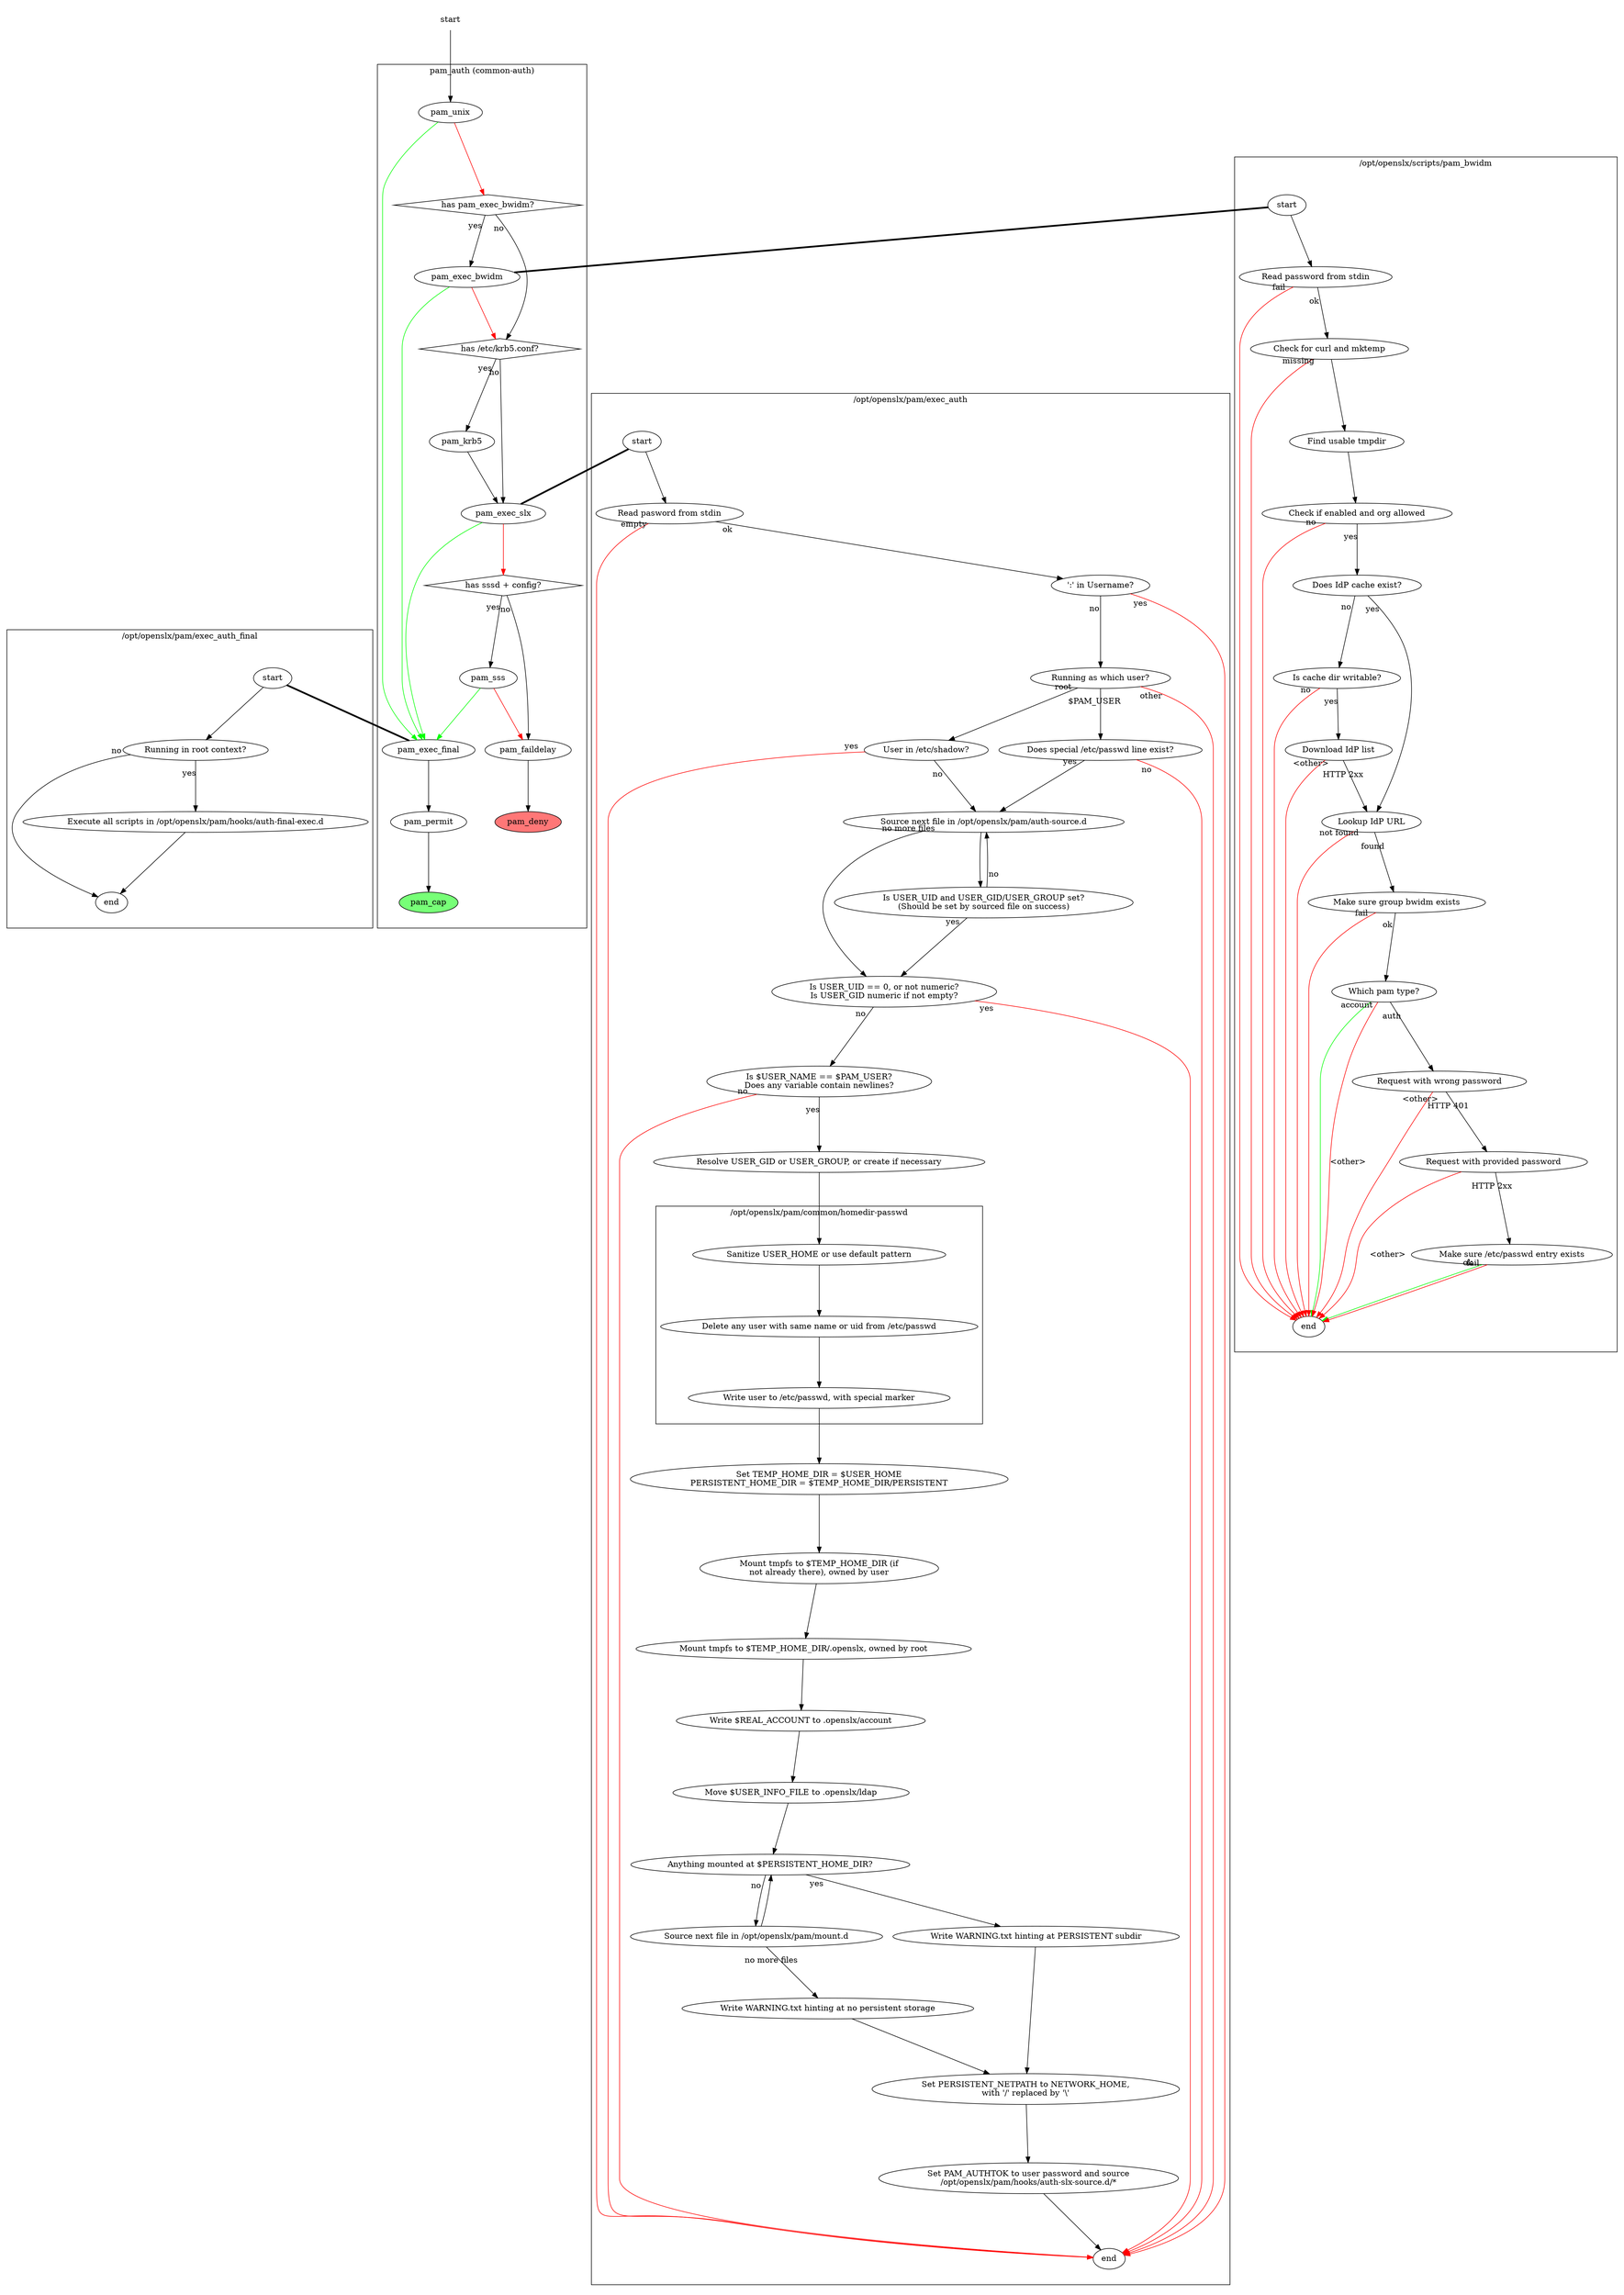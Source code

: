 digraph {
	ratio = 1.4137931034482; // For printing on A paper size
	edge [labeldistance=2.5];
	subgraph cluster_pam {
		label = "pam_auth (common-auth)";

		has_pam_exec_bwidm [label="has pam_exec_bwidm?", shape="diamond"];
		has_krb5 [label="has /etc/krb5.conf?", shape="diamond"];
		has_sssd [label="has sssd + config?", shape="diamond"];

		pam_deny [style=filled, fillcolor="#ff7777"];
		pam_cap [style=filled, fillcolor="#77ff77"];

		pam_unix -> pam_exec_final [color="green"];
		pam_unix -> has_pam_exec_bwidm [color=red];
		has_pam_exec_bwidm -> pam_exec_bwidm [taillabel="yes"];
		has_pam_exec_bwidm -> has_krb5 [taillabel="no"];

		pam_exec_bwidm -> pam_exec_final [color="green"];
		pam_exec_bwidm -> has_krb5 [color=red];

		has_krb5 -> pam_krb5 [taillabel="yes"];
		has_krb5 -> pam_exec_slx [taillabel="no"];

		pam_krb5 -> pam_exec_slx;

		pam_exec_slx -> pam_exec_final [color="green"];
		pam_exec_slx -> has_sssd [color=red];

		has_sssd -> pam_sss [taillabel="yes"];
		has_sssd -> pam_faildelay [taillabel="no"];

		pam_sss -> pam_exec_final [color="green"];
		pam_sss -> pam_faildelay [color=red];

		pam_faildelay -> pam_deny;

		pam_exec_final -> pam_permit;

		pam_permit -> pam_cap;
	}

	subgraph cluster_pam_exec_slx {
		label = "/opt/openslx/pam/exec_auth";
		exec_slx_start [label="start"];
		exec_slx_end [label="end"];

		exec_slx_stdinpw [label="Read pasword from stdin"];
		exec_slx_colon [label="':' in Username?"];
		exec_slx_check_user [label="Running as which user?"];
		exec_slx_shadow [label="User in /etc/shadow?"];
		exec_slx_etc_passwd [label="Does special /etc/passwd line exist?"];
		exec_slx_source_auth [label="Source next file in /opt/openslx/pam/auth-source.d"];
		exec_slx_check_auth_vars [label="Is USER_UID and USER_GID/USER_GROUP set?\n(Should be set by sourced file on success)"];
		exec_slx_check_uid [label="Is USER_UID == 0, or not numeric?\nIs USER_GID numeric if not empty?"];
		exec_slx_check_caps [label="Is $USER_NAME == $PAM_USER?\nDoes any variable contain newlines?"];
		exec_slx_group [label="Resolve USER_GID or USER_GROUP, or create if necessary"];
		exec_slx_tmphome [label="Set TEMP_HOME_DIR = $USER_HOME\nPERSISTENT_HOME_DIR = $TEMP_HOME_DIR/PERSISTENT"];
		exec_slx_tmphome2 [label="Mount tmpfs to $TEMP_HOME_DIR (if\nnot already there), owned by user"];
		exec_slx_tmphome3 [label="Mount tmpfs to $TEMP_HOME_DIR/.openslx, owned by root"];
		exec_slx_tmphome4 [label="Write $REAL_ACCOUNT to .openslx/account"];
		exec_slx_tmphome5 [label="Move $USER_INFO_FILE to .openslx/ldap"];
		exec_slx_nethome_ok [label="Anything mounted at $PERSISTENT_HOME_DIR?"];
		exec_slx_nethome [label="Source next file in /opt/openslx/pam/mount.d"];
		exec_slx_note_persistent [label="Write WARNING.txt hinting at PERSISTENT subdir"];
		exec_slx_note_usb [label="Write WARNING.txt hinting at no persistent storage"];
		exec_slx_set_netpath [label="Set PERSISTENT_NETPATH to NETWORK_HOME,\nwith '/' replaced by '\\'"];
		exec_slx_source_hook [label="Set PAM_AUTHTOK to user password and source\n/opt/openslx/pam/hooks/auth-slx-source.d/*"];

		subgraph cluster_homedir {
			label = "/opt/openslx/pam/common/homedir-passwd";
			exec_slx_home [label="Sanitize USER_HOME or use default pattern"];
			exec_slx_prune_passwd [label="Delete any user with same name or uid from /etc/passwd"];
			exec_slx_write_passwd [label="Write user to /etc/passwd, with special marker"];

			exec_slx_home -> exec_slx_prune_passwd -> exec_slx_write_passwd;
		}

		exec_slx_start -> exec_slx_stdinpw;

		exec_slx_stdinpw -> exec_slx_colon [taillabel="ok"];
		exec_slx_stdinpw -> exec_slx_end [taillabel="empty",color=red];

		exec_slx_colon -> exec_slx_check_user [taillabel="no"];
		exec_slx_colon -> exec_slx_end [taillabel="yes",color=red];

		exec_slx_check_user -> exec_slx_etc_passwd [taillabel="$PAM_USER"];
		exec_slx_check_user -> exec_slx_shadow [taillabel="root"];
		exec_slx_check_user -> exec_slx_end [taillabel="other",color=red];

		exec_slx_etc_passwd -> exec_slx_source_auth [taillabel="yes"];
		exec_slx_etc_passwd -> exec_slx_end [taillabel="no",color=red];

		exec_slx_shadow -> exec_slx_source_auth [taillabel="no"];
		exec_slx_shadow -> exec_slx_end [taillabel="yes",color=red];

		exec_slx_source_auth -> exec_slx_check_auth_vars;
		exec_slx_source_auth -> exec_slx_check_uid [taillabel="no more files"];

		exec_slx_check_auth_vars -> exec_slx_source_auth [taillabel="no"];
		exec_slx_check_auth_vars -> exec_slx_check_uid [taillabel="yes"];

		exec_slx_check_uid -> exec_slx_check_caps [taillabel="no"];
		exec_slx_check_uid -> exec_slx_end [taillabel="yes",color=red];

		exec_slx_check_caps -> exec_slx_group [taillabel="yes"];
		exec_slx_check_caps -> exec_slx_end [taillabel="no",color=red];

		exec_slx_group -> exec_slx_home;
		exec_slx_write_passwd -> exec_slx_tmphome -> exec_slx_tmphome2 -> exec_slx_tmphome3 -> exec_slx_tmphome4 -> exec_slx_tmphome5;
		exec_slx_tmphome5 -> exec_slx_nethome_ok;

		exec_slx_nethome_ok -> exec_slx_note_persistent [taillabel="yes"];
		exec_slx_nethome_ok -> exec_slx_nethome [taillabel="no"];

		exec_slx_nethome -> exec_slx_nethome_ok;
		exec_slx_nethome -> exec_slx_note_usb [taillabel="no more files"];

		exec_slx_note_usb -> exec_slx_set_netpath;
		exec_slx_note_persistent -> exec_slx_set_netpath;

		exec_slx_set_netpath -> exec_slx_source_hook;

		exec_slx_source_hook -> exec_slx_end;
	}

	subgraph cluster_pam_exec_final {
		label = "/opt/openslx/pam/exec_auth_final";
		exec_final_start [label="start"];
		exec_final_end [label="end"];
		exec_final_user [label="Running in root context?"];
		exec_final_d [label="Execute all scripts in /opt/openslx/pam/hooks/auth-final-exec.d"];
		exec_final_start -> exec_final_user;
		exec_final_user -> exec_final_d [taillabel="yes"];
		exec_final_user -> exec_final_end [taillabel="no"];
		exec_final_d -> exec_final_end;
	}

	subgraph cluster_pam_exec_bwidm {
		label = "/opt/openslx/scripts/pam_bwidm";
		bwidm_start [label="start"];
		bwidm_end [label="end"];
		bwidm_stdinpw [label="Read password from stdin"];
		bwidm_precon [label="Check for curl and mktemp"];
		bwidm_tmpdir [label="Find usable tmpdir"];
		bwidm_allowed [label="Check if enabled and org allowed"];
		bwidm_check_cache [label="Does IdP cache exist?"];
		bwidm_cache_writable [label="Is cache dir writable?"];
		bwidm_download_list [label="Download IdP list"];
		bwidm_lookup_idp [label="Lookup IdP URL"];
		bwidm_addgroup [label="Make sure group bwidm exists"];
		bwidm_pam_type [label="Which pam type?"];
		bwidm_req_401 [label="Request with wrong password"];
		bwidm_req_200 [label="Request with provided password"];
		bwidm_etc_passwd [label="Make sure /etc/passwd entry exists"];

		bwidm_start -> bwidm_stdinpw;
		bwidm_stdinpw -> bwidm_precon [taillabel="ok"];
		bwidm_stdinpw -> bwidm_end [taillabel="fail",color=red];

		bwidm_precon -> bwidm_tmpdir;
		bwidm_precon -> bwidm_end [taillabel="missing",color=red];

		bwidm_tmpdir -> bwidm_allowed;

		bwidm_allowed -> bwidm_check_cache [taillabel="yes"];
		bwidm_allowed -> bwidm_end [taillabel="no",color=red];

		bwidm_check_cache -> bwidm_lookup_idp [taillabel="yes"];
		bwidm_check_cache -> bwidm_cache_writable [taillabel="no"];

		bwidm_cache_writable -> bwidm_download_list [taillabel="yes"];
		bwidm_cache_writable -> bwidm_end [taillabel="no",color=red];

		bwidm_download_list -> bwidm_lookup_idp [taillabel="HTTP 2xx"];
		bwidm_download_list -> bwidm_end [taillabel="<other>",color=red];

		bwidm_lookup_idp -> bwidm_addgroup [taillabel="found"];
		bwidm_lookup_idp -> bwidm_end [taillabel="not found",color=red];

		bwidm_addgroup -> bwidm_pam_type [taillabel="ok"];
		bwidm_addgroup -> bwidm_end [taillabel="fail",color="red"];

		bwidm_pam_type -> bwidm_req_401 [taillabel="auth"];
		bwidm_pam_type -> bwidm_end [taillabel="account",color=green];
		bwidm_pam_type -> bwidm_end [label="<other>",color=red];

		bwidm_req_401 -> bwidm_req_200 [taillabel="HTTP 401"];
		bwidm_req_401 -> bwidm_end [taillabel="<other>",color=red];

		bwidm_req_200 -> bwidm_etc_passwd [taillabel="HTTP 2xx"];
		bwidm_req_200 -> bwidm_end [label="<other>",color=red];

		bwidm_etc_passwd -> bwidm_end [taillabel="ok",color=green];
		bwidm_etc_passwd -> bwidm_end [taillabel="fail",color=red];
	}

	exec_final_start -> pam_exec_final [arrowhead=none,penwidth=3];
	exec_slx_start -> pam_exec_slx [arrowhead=none,penwidth=3];
	bwidm_start -> pam_exec_bwidm [arrowhead=none,penwidth=3];

	start [shape=none];
	start -> pam_unix;

}
